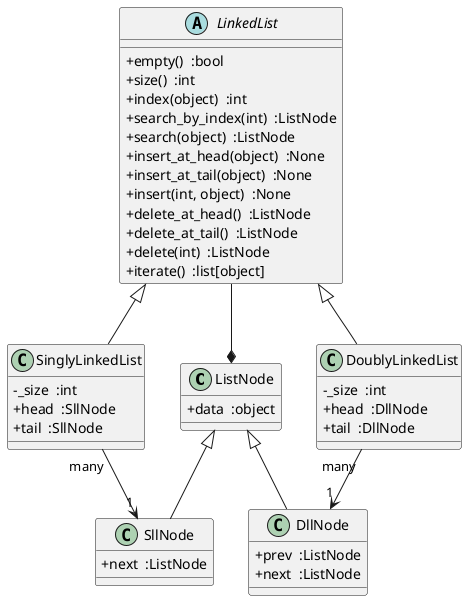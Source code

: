 @startuml

skinparam ClassAttributeIconSize 0
class ListNode {
    +data  :object
}
abstract class LinkedList {
    +empty()  :bool 
    +size()  :int 
    +index(object)  :int 
    +search_by_index(int)  :ListNode 
    +search(object)  :ListNode
    +insert_at_head(object)  :None
    +insert_at_tail(object)  :None
    +insert(int, object)  :None
    +delete_at_head()  :ListNode 
    +delete_at_tail()  :ListNode
    +delete(int)  :ListNode
    +iterate()  :list[object]
}
LinkedList -r-* ListNode

class SllNode {
    +next  :ListNode 
}
class SinglyLinkedList {
    -_size  :int
    +head  :SllNode
    +tail  :SllNode
}
SllNode -u-|> ListNode
SinglyLinkedList -u-|> LinkedList

SinglyLinkedList "many" --> "1" SllNode

class DllNode {
    +prev  :ListNode
    +next  :ListNode
}
class DoublyLinkedList {
    -_size  :int 
    +head  :DllNode
    +tail  :DllNode
}
DllNode -u-|> ListNode
DoublyLinkedList -u-|> LinkedList

DoublyLinkedList "many" --> "1" DllNode

@enduml
